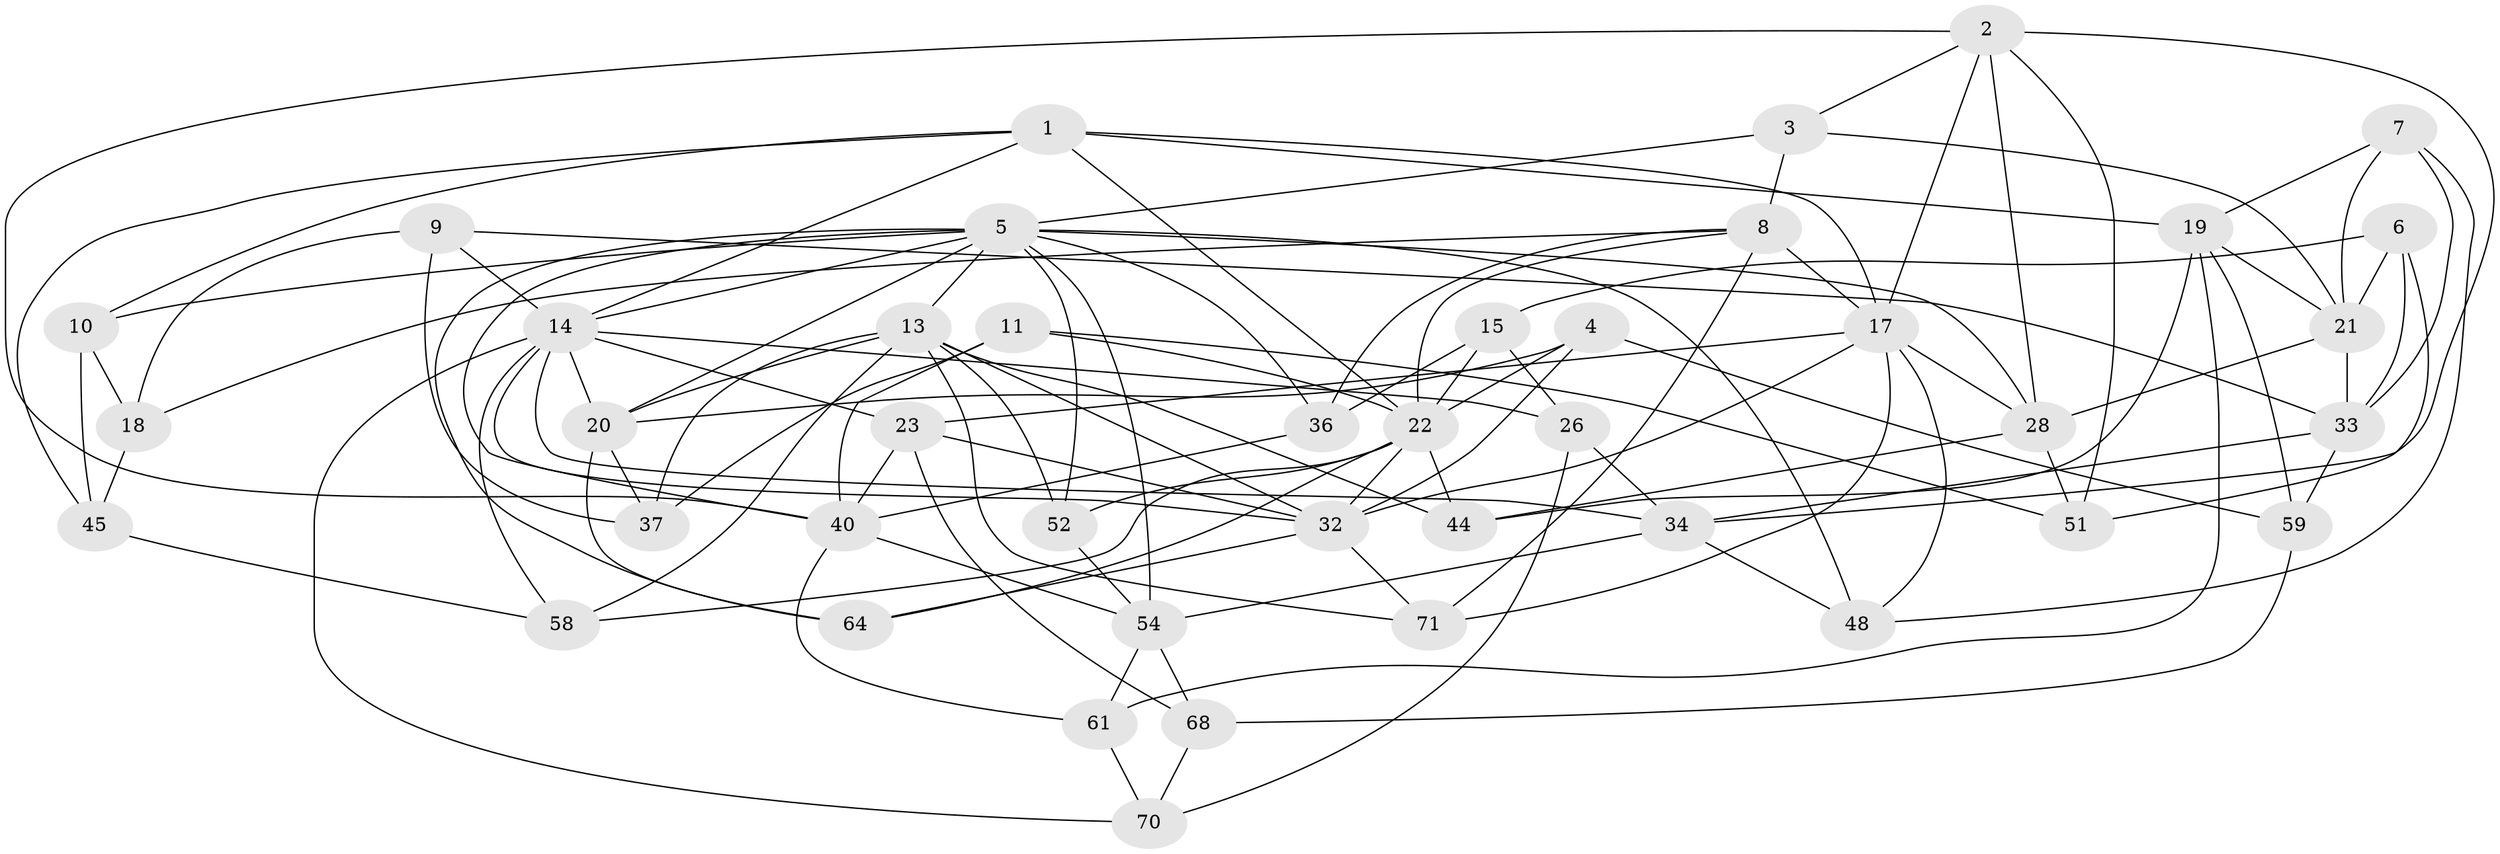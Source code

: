// original degree distribution, {4: 1.0}
// Generated by graph-tools (version 1.1) at 2025/20/03/04/25 18:20:44]
// undirected, 42 vertices, 112 edges
graph export_dot {
graph [start="1"]
  node [color=gray90,style=filled];
  1 [super="+41"];
  2 [super="+24"];
  3;
  4;
  5 [super="+63+69+25"];
  6;
  7;
  8 [super="+12"];
  9;
  10;
  11;
  13 [super="+16+31"];
  14 [super="+29"];
  15;
  17 [super="+46+49"];
  18;
  19 [super="+27"];
  20 [super="+60"];
  21 [super="+47"];
  22 [super="+35"];
  23 [super="+30"];
  26;
  28 [super="+38"];
  32 [super="+42+43"];
  33 [super="+56"];
  34 [super="+50"];
  36;
  37;
  40 [super="+67+53"];
  44;
  45;
  48;
  51;
  52;
  54 [super="+66"];
  58;
  59;
  61;
  64;
  68;
  70;
  71;
  1 -- 45;
  1 -- 19;
  1 -- 17;
  1 -- 10;
  1 -- 14;
  1 -- 22;
  2 -- 51;
  2 -- 3;
  2 -- 34;
  2 -- 17;
  2 -- 40;
  2 -- 28;
  3 -- 8;
  3 -- 21;
  3 -- 5;
  4 -- 59;
  4 -- 20;
  4 -- 22;
  4 -- 32;
  5 -- 13;
  5 -- 10;
  5 -- 36;
  5 -- 54;
  5 -- 20;
  5 -- 28;
  5 -- 14;
  5 -- 48;
  5 -- 64;
  5 -- 52;
  5 -- 40;
  6 -- 51;
  6 -- 15;
  6 -- 33;
  6 -- 21;
  7 -- 48;
  7 -- 33;
  7 -- 19;
  7 -- 21;
  8 -- 22;
  8 -- 36;
  8 -- 17;
  8 -- 18;
  8 -- 71;
  9 -- 37;
  9 -- 18;
  9 -- 33;
  9 -- 14;
  10 -- 45;
  10 -- 18;
  11 -- 51;
  11 -- 37;
  11 -- 22;
  11 -- 40;
  13 -- 71;
  13 -- 37;
  13 -- 20;
  13 -- 58;
  13 -- 44;
  13 -- 52;
  13 -- 32;
  14 -- 34;
  14 -- 26;
  14 -- 23;
  14 -- 70;
  14 -- 20;
  14 -- 58;
  14 -- 32;
  15 -- 26;
  15 -- 36;
  15 -- 22;
  17 -- 71;
  17 -- 48;
  17 -- 32;
  17 -- 23;
  17 -- 28;
  18 -- 45;
  19 -- 59;
  19 -- 44;
  19 -- 61;
  19 -- 21;
  20 -- 64;
  20 -- 37;
  21 -- 33;
  21 -- 28;
  22 -- 44;
  22 -- 32;
  22 -- 64;
  22 -- 52;
  22 -- 58;
  23 -- 68;
  23 -- 40 [weight=2];
  23 -- 32;
  26 -- 70;
  26 -- 34;
  28 -- 44;
  28 -- 51;
  32 -- 64;
  32 -- 71;
  33 -- 59;
  33 -- 34;
  34 -- 48;
  34 -- 54;
  36 -- 40;
  40 -- 61;
  40 -- 54;
  45 -- 58;
  52 -- 54;
  54 -- 61;
  54 -- 68;
  59 -- 68;
  61 -- 70;
  68 -- 70;
}
